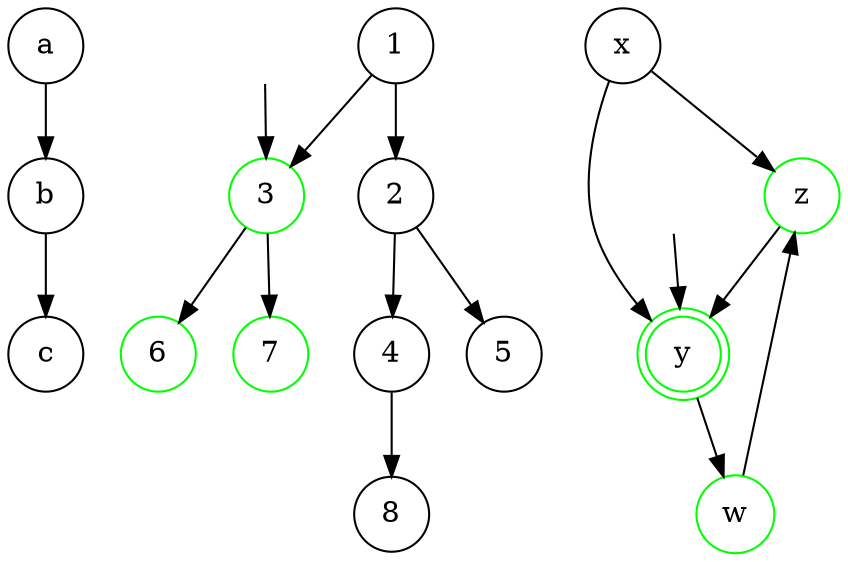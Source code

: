 digraph mem {
b [ shape = circle];
c [ shape = circle];
b -> { c};
a [ shape = circle];
b [ shape = circle];
a -> { b};
4 [ shape = circle];
8 [ shape = circle];
4 -> { 8};
3 [ color = green , shape = circle];
6 [ color = green , shape = circle];
7 [ color = green , shape = circle];
3 -> { 6 7};
2 [ shape = circle];
4 [ shape = circle];
5 [ shape = circle];
2 -> { 4 5};
1 [ shape = circle];
2 [ shape = circle];
3 [ color = green , shape = circle];
1 -> { 2 3};
z [ color = green , shape = circle];
y [ color = green , shape = doublecircle];
z -> { y};
w [ color = green , shape = circle];
z [ color = green , shape = circle];
w -> { z};
y [ color = green , shape = doublecircle];
w [ color = green , shape = circle];
y -> { w};
x [ shape = circle];
y [ color = green , shape = doublecircle];
z [ color = green , shape = circle];
x -> { y z};
hidden0 [shape = plaintext , label = ""];hidden0 -> 3
hidden1 [shape = plaintext , label = ""];hidden1 -> y
}
